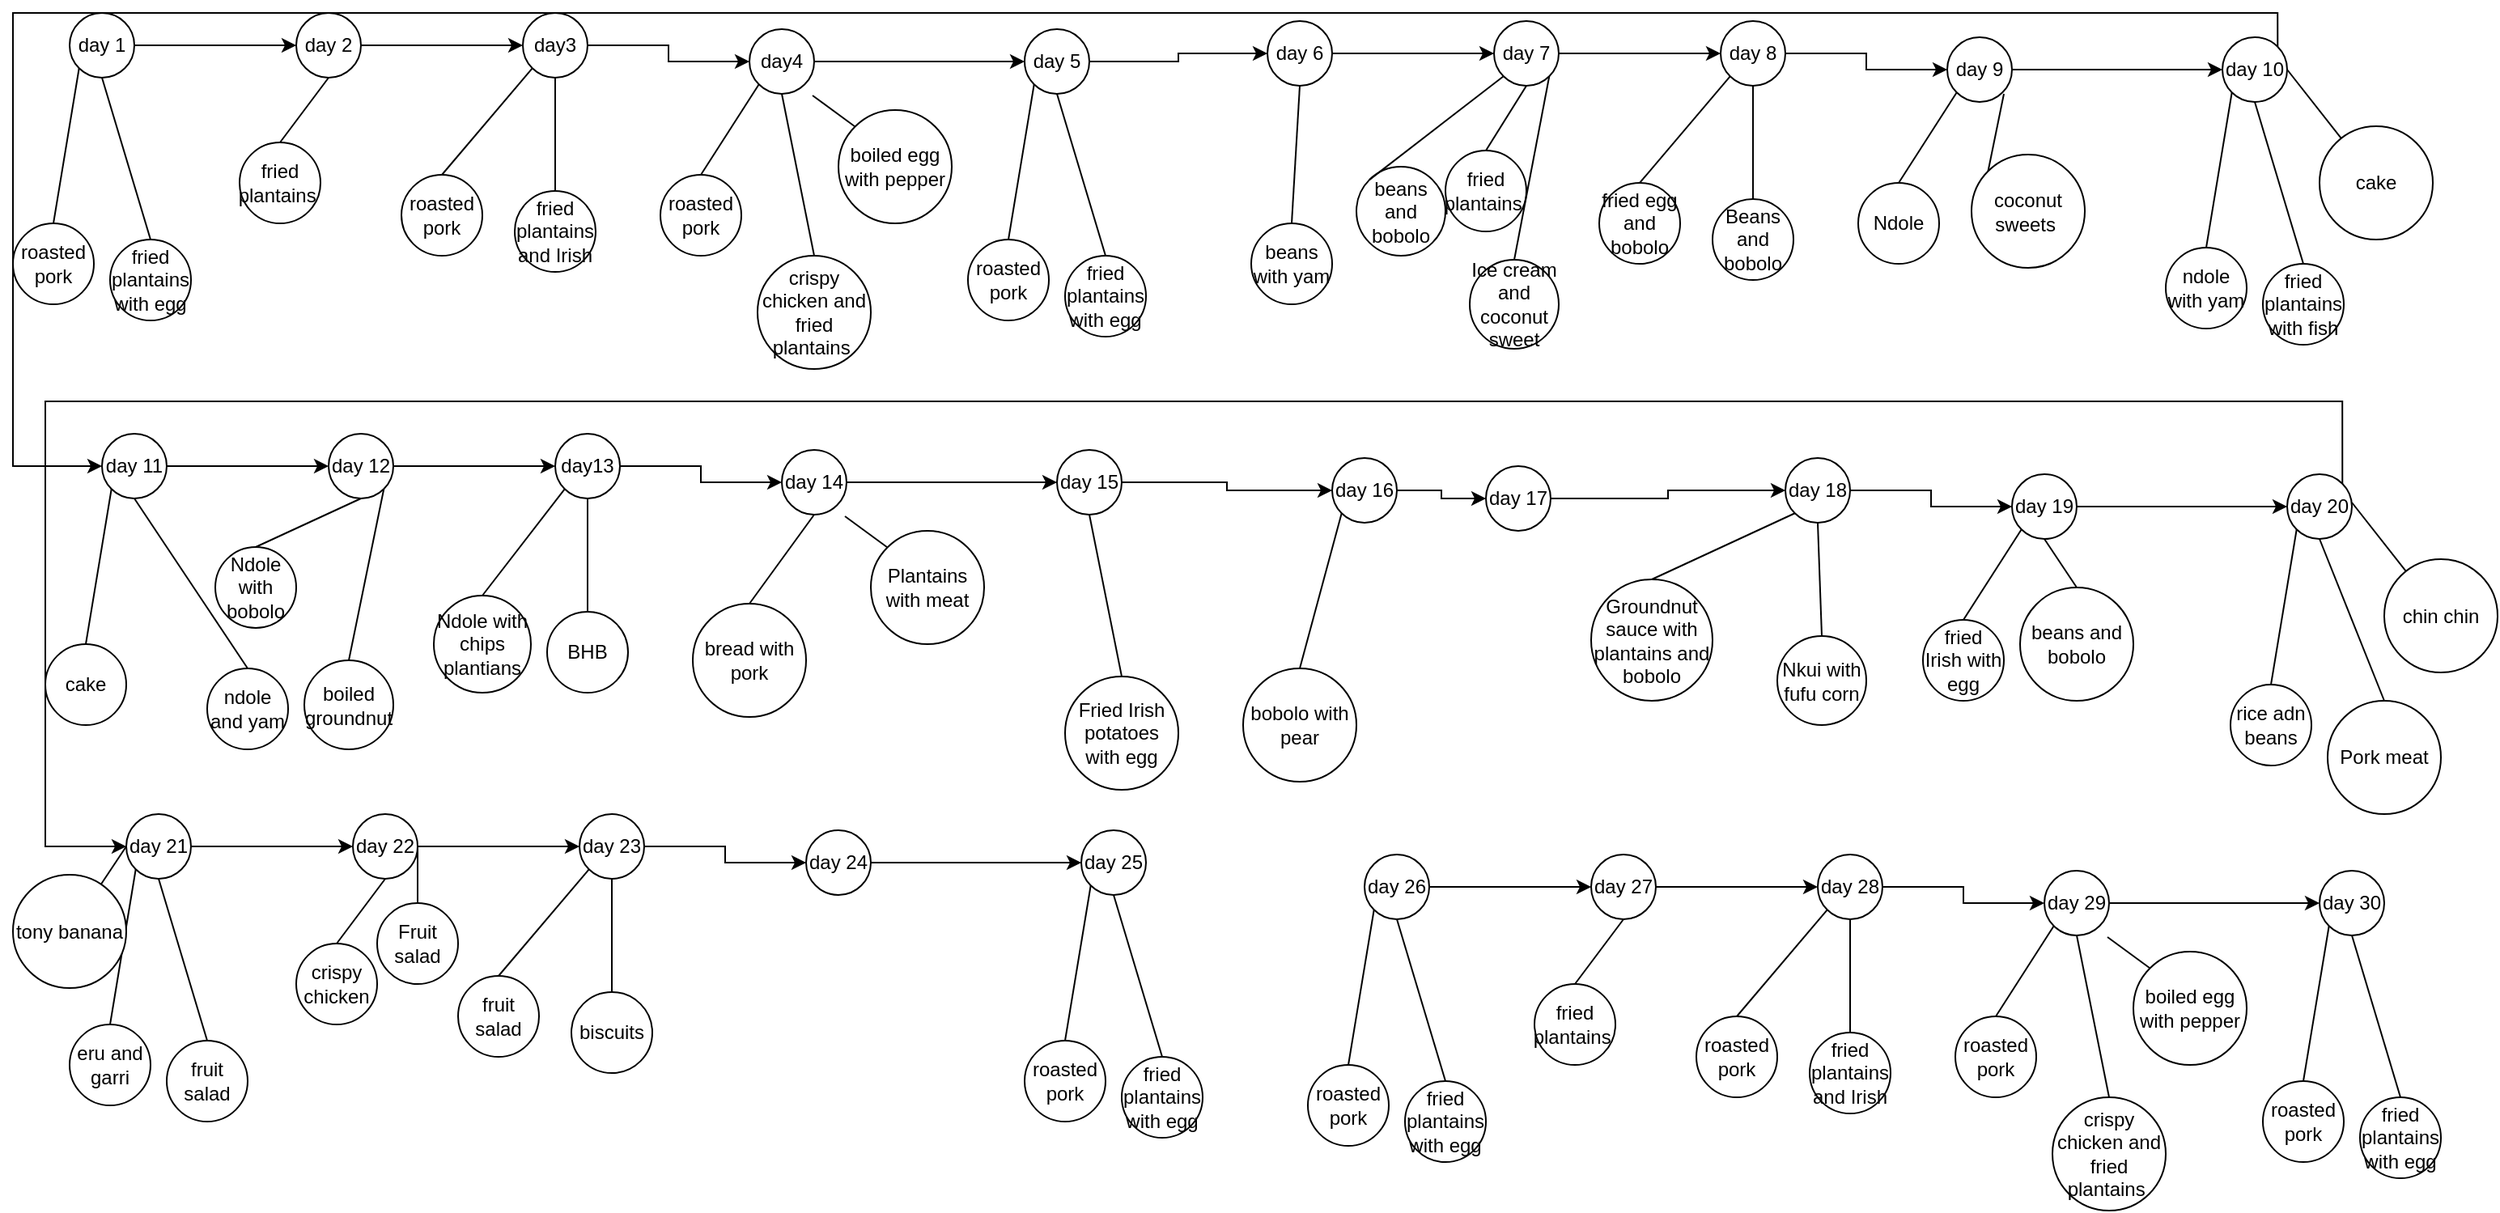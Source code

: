 <mxfile version="20.8.1" type="github">
  <diagram id="LaWbVJC7qkz8_IwK1w4z" name="Página-1">
    <mxGraphModel dx="1600" dy="718" grid="1" gridSize="10" guides="1" tooltips="1" connect="1" arrows="1" fold="1" page="1" pageScale="1" pageWidth="827" pageHeight="1169" math="0" shadow="0">
      <root>
        <mxCell id="0" />
        <mxCell id="1" parent="0" />
        <mxCell id="JZo5wt8hePPkI4YRJZzK-73" style="edgeStyle=orthogonalEdgeStyle;rounded=0;orthogonalLoop=1;jettySize=auto;html=1;exitX=1;exitY=0.5;exitDx=0;exitDy=0;entryX=0;entryY=0.5;entryDx=0;entryDy=0;" edge="1" parent="1" source="JZo5wt8hePPkI4YRJZzK-6" target="JZo5wt8hePPkI4YRJZzK-27">
          <mxGeometry relative="1" as="geometry" />
        </mxCell>
        <mxCell id="JZo5wt8hePPkI4YRJZzK-6" value="day 1" style="ellipse;whiteSpace=wrap;html=1;aspect=fixed;" vertex="1" parent="1">
          <mxGeometry x="45" y="360" width="40" height="40" as="geometry" />
        </mxCell>
        <mxCell id="JZo5wt8hePPkI4YRJZzK-11" value="roasted pork" style="ellipse;whiteSpace=wrap;html=1;aspect=fixed;" vertex="1" parent="1">
          <mxGeometry x="10" y="490" width="50" height="50" as="geometry" />
        </mxCell>
        <mxCell id="JZo5wt8hePPkI4YRJZzK-23" value="fried plantains with egg" style="ellipse;whiteSpace=wrap;html=1;aspect=fixed;" vertex="1" parent="1">
          <mxGeometry x="70" y="500" width="50" height="50" as="geometry" />
        </mxCell>
        <mxCell id="JZo5wt8hePPkI4YRJZzK-25" value="" style="endArrow=none;html=1;rounded=0;exitX=0.5;exitY=0;exitDx=0;exitDy=0;entryX=0;entryY=1;entryDx=0;entryDy=0;" edge="1" parent="1" source="JZo5wt8hePPkI4YRJZzK-11" target="JZo5wt8hePPkI4YRJZzK-6">
          <mxGeometry width="50" height="50" relative="1" as="geometry">
            <mxPoint x="15" y="490" as="sourcePoint" />
            <mxPoint x="50" y="400" as="targetPoint" />
          </mxGeometry>
        </mxCell>
        <mxCell id="JZo5wt8hePPkI4YRJZzK-26" value="" style="endArrow=none;html=1;rounded=0;exitX=0.5;exitY=0;exitDx=0;exitDy=0;entryX=0.5;entryY=1;entryDx=0;entryDy=0;" edge="1" parent="1" source="JZo5wt8hePPkI4YRJZzK-23" target="JZo5wt8hePPkI4YRJZzK-6">
          <mxGeometry width="50" height="50" relative="1" as="geometry">
            <mxPoint x="50" y="490" as="sourcePoint" />
            <mxPoint x="100" y="440" as="targetPoint" />
          </mxGeometry>
        </mxCell>
        <mxCell id="JZo5wt8hePPkI4YRJZzK-74" style="edgeStyle=orthogonalEdgeStyle;rounded=0;orthogonalLoop=1;jettySize=auto;html=1;exitX=1;exitY=0.5;exitDx=0;exitDy=0;entryX=0;entryY=0.5;entryDx=0;entryDy=0;" edge="1" parent="1" source="JZo5wt8hePPkI4YRJZzK-27" target="JZo5wt8hePPkI4YRJZzK-58">
          <mxGeometry relative="1" as="geometry" />
        </mxCell>
        <mxCell id="JZo5wt8hePPkI4YRJZzK-27" value="day 2" style="ellipse;whiteSpace=wrap;html=1;aspect=fixed;" vertex="1" parent="1">
          <mxGeometry x="185" y="360" width="40" height="40" as="geometry" />
        </mxCell>
        <mxCell id="JZo5wt8hePPkI4YRJZzK-29" value="fried plantains&amp;nbsp;" style="ellipse;whiteSpace=wrap;html=1;aspect=fixed;" vertex="1" parent="1">
          <mxGeometry x="150" y="440" width="50" height="50" as="geometry" />
        </mxCell>
        <mxCell id="JZo5wt8hePPkI4YRJZzK-31" value="" style="endArrow=none;html=1;rounded=0;exitX=0.5;exitY=0;exitDx=0;exitDy=0;entryX=0.5;entryY=1;entryDx=0;entryDy=0;" edge="1" source="JZo5wt8hePPkI4YRJZzK-29" target="JZo5wt8hePPkI4YRJZzK-27" parent="1">
          <mxGeometry width="50" height="50" relative="1" as="geometry">
            <mxPoint x="190" y="490" as="sourcePoint" />
            <mxPoint x="240" y="440" as="targetPoint" />
          </mxGeometry>
        </mxCell>
        <mxCell id="JZo5wt8hePPkI4YRJZzK-75" style="edgeStyle=orthogonalEdgeStyle;rounded=0;orthogonalLoop=1;jettySize=auto;html=1;exitX=1;exitY=0.5;exitDx=0;exitDy=0;entryX=0;entryY=0.5;entryDx=0;entryDy=0;" edge="1" parent="1" source="JZo5wt8hePPkI4YRJZzK-58" target="JZo5wt8hePPkI4YRJZzK-63">
          <mxGeometry relative="1" as="geometry" />
        </mxCell>
        <mxCell id="JZo5wt8hePPkI4YRJZzK-58" value="day3" style="ellipse;whiteSpace=wrap;html=1;aspect=fixed;" vertex="1" parent="1">
          <mxGeometry x="325" y="360" width="40" height="40" as="geometry" />
        </mxCell>
        <mxCell id="JZo5wt8hePPkI4YRJZzK-59" value="roasted pork" style="ellipse;whiteSpace=wrap;html=1;aspect=fixed;" vertex="1" parent="1">
          <mxGeometry x="250" y="460" width="50" height="50" as="geometry" />
        </mxCell>
        <mxCell id="JZo5wt8hePPkI4YRJZzK-60" value="fried plantains and Irish" style="ellipse;whiteSpace=wrap;html=1;aspect=fixed;" vertex="1" parent="1">
          <mxGeometry x="320" y="470" width="50" height="50" as="geometry" />
        </mxCell>
        <mxCell id="JZo5wt8hePPkI4YRJZzK-61" value="" style="endArrow=none;html=1;rounded=0;exitX=0.5;exitY=0;exitDx=0;exitDy=0;entryX=0;entryY=1;entryDx=0;entryDy=0;" edge="1" source="JZo5wt8hePPkI4YRJZzK-59" target="JZo5wt8hePPkI4YRJZzK-58" parent="1">
          <mxGeometry width="50" height="50" relative="1" as="geometry">
            <mxPoint x="295" y="490" as="sourcePoint" />
            <mxPoint x="330" y="400" as="targetPoint" />
          </mxGeometry>
        </mxCell>
        <mxCell id="JZo5wt8hePPkI4YRJZzK-62" value="" style="endArrow=none;html=1;rounded=0;exitX=0.5;exitY=0;exitDx=0;exitDy=0;entryX=0.5;entryY=1;entryDx=0;entryDy=0;" edge="1" source="JZo5wt8hePPkI4YRJZzK-60" target="JZo5wt8hePPkI4YRJZzK-58" parent="1">
          <mxGeometry width="50" height="50" relative="1" as="geometry">
            <mxPoint x="330" y="490" as="sourcePoint" />
            <mxPoint x="380" y="440" as="targetPoint" />
          </mxGeometry>
        </mxCell>
        <mxCell id="JZo5wt8hePPkI4YRJZzK-76" style="edgeStyle=orthogonalEdgeStyle;rounded=0;orthogonalLoop=1;jettySize=auto;html=1;exitX=1;exitY=0.5;exitDx=0;exitDy=0;" edge="1" parent="1" source="JZo5wt8hePPkI4YRJZzK-63" target="JZo5wt8hePPkI4YRJZzK-68">
          <mxGeometry relative="1" as="geometry" />
        </mxCell>
        <mxCell id="JZo5wt8hePPkI4YRJZzK-63" value="day4" style="ellipse;whiteSpace=wrap;html=1;aspect=fixed;" vertex="1" parent="1">
          <mxGeometry x="465" y="370" width="40" height="40" as="geometry" />
        </mxCell>
        <mxCell id="JZo5wt8hePPkI4YRJZzK-64" value="roasted pork" style="ellipse;whiteSpace=wrap;html=1;aspect=fixed;" vertex="1" parent="1">
          <mxGeometry x="410" y="460" width="50" height="50" as="geometry" />
        </mxCell>
        <mxCell id="JZo5wt8hePPkI4YRJZzK-65" value="crispy chicken and fried plantains&amp;nbsp;" style="ellipse;whiteSpace=wrap;html=1;aspect=fixed;" vertex="1" parent="1">
          <mxGeometry x="470" y="510" width="70" height="70" as="geometry" />
        </mxCell>
        <mxCell id="JZo5wt8hePPkI4YRJZzK-66" value="" style="endArrow=none;html=1;rounded=0;exitX=0.5;exitY=0;exitDx=0;exitDy=0;entryX=0;entryY=1;entryDx=0;entryDy=0;" edge="1" source="JZo5wt8hePPkI4YRJZzK-64" target="JZo5wt8hePPkI4YRJZzK-63" parent="1">
          <mxGeometry width="50" height="50" relative="1" as="geometry">
            <mxPoint x="435" y="500" as="sourcePoint" />
            <mxPoint x="470" y="410" as="targetPoint" />
          </mxGeometry>
        </mxCell>
        <mxCell id="JZo5wt8hePPkI4YRJZzK-67" value="" style="endArrow=none;html=1;rounded=0;exitX=0.5;exitY=0;exitDx=0;exitDy=0;entryX=0.5;entryY=1;entryDx=0;entryDy=0;" edge="1" source="JZo5wt8hePPkI4YRJZzK-65" target="JZo5wt8hePPkI4YRJZzK-63" parent="1">
          <mxGeometry width="50" height="50" relative="1" as="geometry">
            <mxPoint x="470" y="500" as="sourcePoint" />
            <mxPoint x="520" y="450" as="targetPoint" />
          </mxGeometry>
        </mxCell>
        <mxCell id="JZo5wt8hePPkI4YRJZzK-224" style="edgeStyle=orthogonalEdgeStyle;rounded=0;orthogonalLoop=1;jettySize=auto;html=1;exitX=1;exitY=0.5;exitDx=0;exitDy=0;entryX=0;entryY=0.5;entryDx=0;entryDy=0;" edge="1" parent="1" source="JZo5wt8hePPkI4YRJZzK-68" target="JZo5wt8hePPkI4YRJZzK-109">
          <mxGeometry relative="1" as="geometry" />
        </mxCell>
        <mxCell id="JZo5wt8hePPkI4YRJZzK-68" value="day 5" style="ellipse;whiteSpace=wrap;html=1;aspect=fixed;" vertex="1" parent="1">
          <mxGeometry x="635" y="370" width="40" height="40" as="geometry" />
        </mxCell>
        <mxCell id="JZo5wt8hePPkI4YRJZzK-69" value="roasted pork" style="ellipse;whiteSpace=wrap;html=1;aspect=fixed;" vertex="1" parent="1">
          <mxGeometry x="600" y="500" width="50" height="50" as="geometry" />
        </mxCell>
        <mxCell id="JZo5wt8hePPkI4YRJZzK-70" value="fried plantains with egg" style="ellipse;whiteSpace=wrap;html=1;aspect=fixed;" vertex="1" parent="1">
          <mxGeometry x="660" y="510" width="50" height="50" as="geometry" />
        </mxCell>
        <mxCell id="JZo5wt8hePPkI4YRJZzK-71" value="" style="endArrow=none;html=1;rounded=0;exitX=0.5;exitY=0;exitDx=0;exitDy=0;entryX=0;entryY=1;entryDx=0;entryDy=0;" edge="1" source="JZo5wt8hePPkI4YRJZzK-69" target="JZo5wt8hePPkI4YRJZzK-68" parent="1">
          <mxGeometry width="50" height="50" relative="1" as="geometry">
            <mxPoint x="605" y="500" as="sourcePoint" />
            <mxPoint x="640" y="410" as="targetPoint" />
          </mxGeometry>
        </mxCell>
        <mxCell id="JZo5wt8hePPkI4YRJZzK-72" value="" style="endArrow=none;html=1;rounded=0;exitX=0.5;exitY=0;exitDx=0;exitDy=0;entryX=0.5;entryY=1;entryDx=0;entryDy=0;" edge="1" source="JZo5wt8hePPkI4YRJZzK-70" target="JZo5wt8hePPkI4YRJZzK-68" parent="1">
          <mxGeometry width="50" height="50" relative="1" as="geometry">
            <mxPoint x="640" y="500" as="sourcePoint" />
            <mxPoint x="690" y="450" as="targetPoint" />
          </mxGeometry>
        </mxCell>
        <mxCell id="JZo5wt8hePPkI4YRJZzK-77" value="" style="endArrow=none;html=1;rounded=0;entryX=0.975;entryY=1.025;entryDx=0;entryDy=0;entryPerimeter=0;exitX=0;exitY=0;exitDx=0;exitDy=0;" edge="1" parent="1" source="JZo5wt8hePPkI4YRJZzK-78" target="JZo5wt8hePPkI4YRJZzK-63">
          <mxGeometry width="50" height="50" relative="1" as="geometry">
            <mxPoint x="540" y="445" as="sourcePoint" />
            <mxPoint x="590" y="395" as="targetPoint" />
          </mxGeometry>
        </mxCell>
        <mxCell id="JZo5wt8hePPkI4YRJZzK-78" value="boiled egg&lt;br&gt;with pepper" style="ellipse;whiteSpace=wrap;html=1;aspect=fixed;" vertex="1" parent="1">
          <mxGeometry x="520" y="420" width="70" height="70" as="geometry" />
        </mxCell>
        <mxCell id="JZo5wt8hePPkI4YRJZzK-79" style="edgeStyle=orthogonalEdgeStyle;rounded=0;orthogonalLoop=1;jettySize=auto;html=1;exitX=1;exitY=0.5;exitDx=0;exitDy=0;entryX=0;entryY=0.5;entryDx=0;entryDy=0;" edge="1" source="JZo5wt8hePPkI4YRJZzK-80" target="JZo5wt8hePPkI4YRJZzK-86" parent="1">
          <mxGeometry relative="1" as="geometry" />
        </mxCell>
        <mxCell id="JZo5wt8hePPkI4YRJZzK-80" value="day 11" style="ellipse;whiteSpace=wrap;html=1;aspect=fixed;" vertex="1" parent="1">
          <mxGeometry x="65" y="620" width="40" height="40" as="geometry" />
        </mxCell>
        <mxCell id="JZo5wt8hePPkI4YRJZzK-81" value="cake" style="ellipse;whiteSpace=wrap;html=1;aspect=fixed;" vertex="1" parent="1">
          <mxGeometry x="30" y="750" width="50" height="50" as="geometry" />
        </mxCell>
        <mxCell id="JZo5wt8hePPkI4YRJZzK-82" value="ndole and yam" style="ellipse;whiteSpace=wrap;html=1;aspect=fixed;" vertex="1" parent="1">
          <mxGeometry x="130" y="765" width="50" height="50" as="geometry" />
        </mxCell>
        <mxCell id="JZo5wt8hePPkI4YRJZzK-83" value="" style="endArrow=none;html=1;rounded=0;exitX=0.5;exitY=0;exitDx=0;exitDy=0;entryX=0;entryY=1;entryDx=0;entryDy=0;" edge="1" source="JZo5wt8hePPkI4YRJZzK-81" target="JZo5wt8hePPkI4YRJZzK-80" parent="1">
          <mxGeometry width="50" height="50" relative="1" as="geometry">
            <mxPoint x="35" y="750" as="sourcePoint" />
            <mxPoint x="70" y="660" as="targetPoint" />
          </mxGeometry>
        </mxCell>
        <mxCell id="JZo5wt8hePPkI4YRJZzK-84" value="" style="endArrow=none;html=1;rounded=0;exitX=0.5;exitY=0;exitDx=0;exitDy=0;entryX=0.5;entryY=1;entryDx=0;entryDy=0;" edge="1" source="JZo5wt8hePPkI4YRJZzK-82" target="JZo5wt8hePPkI4YRJZzK-80" parent="1">
          <mxGeometry width="50" height="50" relative="1" as="geometry">
            <mxPoint x="70" y="750" as="sourcePoint" />
            <mxPoint x="120" y="700" as="targetPoint" />
          </mxGeometry>
        </mxCell>
        <mxCell id="JZo5wt8hePPkI4YRJZzK-85" style="edgeStyle=orthogonalEdgeStyle;rounded=0;orthogonalLoop=1;jettySize=auto;html=1;exitX=1;exitY=0.5;exitDx=0;exitDy=0;entryX=0;entryY=0.5;entryDx=0;entryDy=0;" edge="1" source="JZo5wt8hePPkI4YRJZzK-86" target="JZo5wt8hePPkI4YRJZzK-90" parent="1">
          <mxGeometry relative="1" as="geometry" />
        </mxCell>
        <mxCell id="JZo5wt8hePPkI4YRJZzK-86" value="day 12" style="ellipse;whiteSpace=wrap;html=1;aspect=fixed;" vertex="1" parent="1">
          <mxGeometry x="205" y="620" width="40" height="40" as="geometry" />
        </mxCell>
        <mxCell id="JZo5wt8hePPkI4YRJZzK-87" value="Ndole with bobolo" style="ellipse;whiteSpace=wrap;html=1;aspect=fixed;" vertex="1" parent="1">
          <mxGeometry x="135" y="690" width="50" height="50" as="geometry" />
        </mxCell>
        <mxCell id="JZo5wt8hePPkI4YRJZzK-88" value="" style="endArrow=none;html=1;rounded=0;exitX=0.5;exitY=0;exitDx=0;exitDy=0;entryX=0.5;entryY=1;entryDx=0;entryDy=0;" edge="1" source="JZo5wt8hePPkI4YRJZzK-87" target="JZo5wt8hePPkI4YRJZzK-86" parent="1">
          <mxGeometry width="50" height="50" relative="1" as="geometry">
            <mxPoint x="210" y="750" as="sourcePoint" />
            <mxPoint x="260" y="700" as="targetPoint" />
          </mxGeometry>
        </mxCell>
        <mxCell id="JZo5wt8hePPkI4YRJZzK-89" style="edgeStyle=orthogonalEdgeStyle;rounded=0;orthogonalLoop=1;jettySize=auto;html=1;exitX=1;exitY=0.5;exitDx=0;exitDy=0;entryX=0;entryY=0.5;entryDx=0;entryDy=0;" edge="1" source="JZo5wt8hePPkI4YRJZzK-90" target="JZo5wt8hePPkI4YRJZzK-96" parent="1">
          <mxGeometry relative="1" as="geometry" />
        </mxCell>
        <mxCell id="JZo5wt8hePPkI4YRJZzK-90" value="day13" style="ellipse;whiteSpace=wrap;html=1;aspect=fixed;" vertex="1" parent="1">
          <mxGeometry x="345" y="620" width="40" height="40" as="geometry" />
        </mxCell>
        <mxCell id="JZo5wt8hePPkI4YRJZzK-91" value="Ndole with chips plantians" style="ellipse;whiteSpace=wrap;html=1;aspect=fixed;" vertex="1" parent="1">
          <mxGeometry x="270" y="720" width="60" height="60" as="geometry" />
        </mxCell>
        <mxCell id="JZo5wt8hePPkI4YRJZzK-92" value="BHB" style="ellipse;whiteSpace=wrap;html=1;aspect=fixed;" vertex="1" parent="1">
          <mxGeometry x="340" y="730" width="50" height="50" as="geometry" />
        </mxCell>
        <mxCell id="JZo5wt8hePPkI4YRJZzK-93" value="" style="endArrow=none;html=1;rounded=0;exitX=0.5;exitY=0;exitDx=0;exitDy=0;entryX=0;entryY=1;entryDx=0;entryDy=0;" edge="1" source="JZo5wt8hePPkI4YRJZzK-91" target="JZo5wt8hePPkI4YRJZzK-90" parent="1">
          <mxGeometry width="50" height="50" relative="1" as="geometry">
            <mxPoint x="315" y="750" as="sourcePoint" />
            <mxPoint x="350" y="660" as="targetPoint" />
          </mxGeometry>
        </mxCell>
        <mxCell id="JZo5wt8hePPkI4YRJZzK-94" value="" style="endArrow=none;html=1;rounded=0;exitX=0.5;exitY=0;exitDx=0;exitDy=0;entryX=0.5;entryY=1;entryDx=0;entryDy=0;" edge="1" source="JZo5wt8hePPkI4YRJZzK-92" target="JZo5wt8hePPkI4YRJZzK-90" parent="1">
          <mxGeometry width="50" height="50" relative="1" as="geometry">
            <mxPoint x="350" y="750" as="sourcePoint" />
            <mxPoint x="400" y="700" as="targetPoint" />
          </mxGeometry>
        </mxCell>
        <mxCell id="JZo5wt8hePPkI4YRJZzK-95" style="edgeStyle=orthogonalEdgeStyle;rounded=0;orthogonalLoop=1;jettySize=auto;html=1;exitX=1;exitY=0.5;exitDx=0;exitDy=0;" edge="1" source="JZo5wt8hePPkI4YRJZzK-96" target="JZo5wt8hePPkI4YRJZzK-101" parent="1">
          <mxGeometry relative="1" as="geometry" />
        </mxCell>
        <mxCell id="JZo5wt8hePPkI4YRJZzK-96" value="day 14" style="ellipse;whiteSpace=wrap;html=1;aspect=fixed;" vertex="1" parent="1">
          <mxGeometry x="485" y="630" width="40" height="40" as="geometry" />
        </mxCell>
        <mxCell id="JZo5wt8hePPkI4YRJZzK-98" value="bread with pork" style="ellipse;whiteSpace=wrap;html=1;aspect=fixed;" vertex="1" parent="1">
          <mxGeometry x="430" y="725" width="70" height="70" as="geometry" />
        </mxCell>
        <mxCell id="JZo5wt8hePPkI4YRJZzK-100" value="" style="endArrow=none;html=1;rounded=0;exitX=0.5;exitY=0;exitDx=0;exitDy=0;entryX=0.5;entryY=1;entryDx=0;entryDy=0;" edge="1" source="JZo5wt8hePPkI4YRJZzK-98" target="JZo5wt8hePPkI4YRJZzK-96" parent="1">
          <mxGeometry width="50" height="50" relative="1" as="geometry">
            <mxPoint x="490" y="760" as="sourcePoint" />
            <mxPoint x="540" y="710" as="targetPoint" />
          </mxGeometry>
        </mxCell>
        <mxCell id="JZo5wt8hePPkI4YRJZzK-238" style="edgeStyle=orthogonalEdgeStyle;rounded=0;orthogonalLoop=1;jettySize=auto;html=1;exitX=1;exitY=0.5;exitDx=0;exitDy=0;entryX=0;entryY=0.5;entryDx=0;entryDy=0;" edge="1" parent="1" source="JZo5wt8hePPkI4YRJZzK-101" target="JZo5wt8hePPkI4YRJZzK-138">
          <mxGeometry relative="1" as="geometry" />
        </mxCell>
        <mxCell id="JZo5wt8hePPkI4YRJZzK-101" value="day 15" style="ellipse;whiteSpace=wrap;html=1;aspect=fixed;" vertex="1" parent="1">
          <mxGeometry x="655" y="630" width="40" height="40" as="geometry" />
        </mxCell>
        <mxCell id="JZo5wt8hePPkI4YRJZzK-103" value="Fried Irish potatoes with egg" style="ellipse;whiteSpace=wrap;html=1;aspect=fixed;" vertex="1" parent="1">
          <mxGeometry x="660" y="770" width="70" height="70" as="geometry" />
        </mxCell>
        <mxCell id="JZo5wt8hePPkI4YRJZzK-105" value="" style="endArrow=none;html=1;rounded=0;exitX=0.5;exitY=0;exitDx=0;exitDy=0;entryX=0.5;entryY=1;entryDx=0;entryDy=0;" edge="1" source="JZo5wt8hePPkI4YRJZzK-103" target="JZo5wt8hePPkI4YRJZzK-101" parent="1">
          <mxGeometry width="50" height="50" relative="1" as="geometry">
            <mxPoint x="660" y="760" as="sourcePoint" />
            <mxPoint x="710" y="710" as="targetPoint" />
          </mxGeometry>
        </mxCell>
        <mxCell id="JZo5wt8hePPkI4YRJZzK-106" value="" style="endArrow=none;html=1;rounded=0;entryX=0.975;entryY=1.025;entryDx=0;entryDy=0;entryPerimeter=0;exitX=0;exitY=0;exitDx=0;exitDy=0;" edge="1" source="JZo5wt8hePPkI4YRJZzK-107" target="JZo5wt8hePPkI4YRJZzK-96" parent="1">
          <mxGeometry width="50" height="50" relative="1" as="geometry">
            <mxPoint x="560" y="705" as="sourcePoint" />
            <mxPoint x="610" y="655" as="targetPoint" />
          </mxGeometry>
        </mxCell>
        <mxCell id="JZo5wt8hePPkI4YRJZzK-107" value="Plantains with meat" style="ellipse;whiteSpace=wrap;html=1;aspect=fixed;" vertex="1" parent="1">
          <mxGeometry x="540" y="680" width="70" height="70" as="geometry" />
        </mxCell>
        <mxCell id="JZo5wt8hePPkI4YRJZzK-108" style="edgeStyle=orthogonalEdgeStyle;rounded=0;orthogonalLoop=1;jettySize=auto;html=1;exitX=1;exitY=0.5;exitDx=0;exitDy=0;entryX=0;entryY=0.5;entryDx=0;entryDy=0;" edge="1" source="JZo5wt8hePPkI4YRJZzK-109" target="JZo5wt8hePPkI4YRJZzK-115" parent="1">
          <mxGeometry relative="1" as="geometry" />
        </mxCell>
        <mxCell id="JZo5wt8hePPkI4YRJZzK-109" value="day 6" style="ellipse;whiteSpace=wrap;html=1;aspect=fixed;" vertex="1" parent="1">
          <mxGeometry x="785" y="365" width="40" height="40" as="geometry" />
        </mxCell>
        <mxCell id="JZo5wt8hePPkI4YRJZzK-111" value="beans with yam" style="ellipse;whiteSpace=wrap;html=1;aspect=fixed;" vertex="1" parent="1">
          <mxGeometry x="775" y="490" width="50" height="50" as="geometry" />
        </mxCell>
        <mxCell id="JZo5wt8hePPkI4YRJZzK-113" value="" style="endArrow=none;html=1;rounded=0;exitX=0.5;exitY=0;exitDx=0;exitDy=0;entryX=0.5;entryY=1;entryDx=0;entryDy=0;" edge="1" source="JZo5wt8hePPkI4YRJZzK-111" target="JZo5wt8hePPkI4YRJZzK-109" parent="1">
          <mxGeometry width="50" height="50" relative="1" as="geometry">
            <mxPoint x="790" y="495" as="sourcePoint" />
            <mxPoint x="840" y="445" as="targetPoint" />
          </mxGeometry>
        </mxCell>
        <mxCell id="JZo5wt8hePPkI4YRJZzK-114" style="edgeStyle=orthogonalEdgeStyle;rounded=0;orthogonalLoop=1;jettySize=auto;html=1;exitX=1;exitY=0.5;exitDx=0;exitDy=0;entryX=0;entryY=0.5;entryDx=0;entryDy=0;" edge="1" source="JZo5wt8hePPkI4YRJZzK-115" target="JZo5wt8hePPkI4YRJZzK-119" parent="1">
          <mxGeometry relative="1" as="geometry" />
        </mxCell>
        <mxCell id="JZo5wt8hePPkI4YRJZzK-115" value="day 7" style="ellipse;whiteSpace=wrap;html=1;aspect=fixed;" vertex="1" parent="1">
          <mxGeometry x="925" y="365" width="40" height="40" as="geometry" />
        </mxCell>
        <mxCell id="JZo5wt8hePPkI4YRJZzK-116" value="fried plantains&amp;nbsp;" style="ellipse;whiteSpace=wrap;html=1;aspect=fixed;" vertex="1" parent="1">
          <mxGeometry x="895" y="445" width="50" height="50" as="geometry" />
        </mxCell>
        <mxCell id="JZo5wt8hePPkI4YRJZzK-117" value="" style="endArrow=none;html=1;rounded=0;exitX=0.5;exitY=0;exitDx=0;exitDy=0;entryX=0.5;entryY=1;entryDx=0;entryDy=0;" edge="1" source="JZo5wt8hePPkI4YRJZzK-116" target="JZo5wt8hePPkI4YRJZzK-115" parent="1">
          <mxGeometry width="50" height="50" relative="1" as="geometry">
            <mxPoint x="930" y="495" as="sourcePoint" />
            <mxPoint x="980" y="445" as="targetPoint" />
          </mxGeometry>
        </mxCell>
        <mxCell id="JZo5wt8hePPkI4YRJZzK-118" style="edgeStyle=orthogonalEdgeStyle;rounded=0;orthogonalLoop=1;jettySize=auto;html=1;exitX=1;exitY=0.5;exitDx=0;exitDy=0;entryX=0;entryY=0.5;entryDx=0;entryDy=0;" edge="1" source="JZo5wt8hePPkI4YRJZzK-119" target="JZo5wt8hePPkI4YRJZzK-125" parent="1">
          <mxGeometry relative="1" as="geometry" />
        </mxCell>
        <mxCell id="JZo5wt8hePPkI4YRJZzK-119" value="day 8" style="ellipse;whiteSpace=wrap;html=1;aspect=fixed;" vertex="1" parent="1">
          <mxGeometry x="1065" y="365" width="40" height="40" as="geometry" />
        </mxCell>
        <mxCell id="JZo5wt8hePPkI4YRJZzK-120" value="fried egg and bobolo" style="ellipse;whiteSpace=wrap;html=1;aspect=fixed;" vertex="1" parent="1">
          <mxGeometry x="990" y="465" width="50" height="50" as="geometry" />
        </mxCell>
        <mxCell id="JZo5wt8hePPkI4YRJZzK-121" value="Beans and bobolo" style="ellipse;whiteSpace=wrap;html=1;aspect=fixed;" vertex="1" parent="1">
          <mxGeometry x="1060" y="475" width="50" height="50" as="geometry" />
        </mxCell>
        <mxCell id="JZo5wt8hePPkI4YRJZzK-122" value="" style="endArrow=none;html=1;rounded=0;exitX=0.5;exitY=0;exitDx=0;exitDy=0;entryX=0;entryY=1;entryDx=0;entryDy=0;" edge="1" source="JZo5wt8hePPkI4YRJZzK-120" target="JZo5wt8hePPkI4YRJZzK-119" parent="1">
          <mxGeometry width="50" height="50" relative="1" as="geometry">
            <mxPoint x="1035" y="495" as="sourcePoint" />
            <mxPoint x="1070" y="405" as="targetPoint" />
          </mxGeometry>
        </mxCell>
        <mxCell id="JZo5wt8hePPkI4YRJZzK-123" value="" style="endArrow=none;html=1;rounded=0;exitX=0.5;exitY=0;exitDx=0;exitDy=0;entryX=0.5;entryY=1;entryDx=0;entryDy=0;" edge="1" source="JZo5wt8hePPkI4YRJZzK-121" target="JZo5wt8hePPkI4YRJZzK-119" parent="1">
          <mxGeometry width="50" height="50" relative="1" as="geometry">
            <mxPoint x="1070" y="495" as="sourcePoint" />
            <mxPoint x="1120" y="445" as="targetPoint" />
          </mxGeometry>
        </mxCell>
        <mxCell id="JZo5wt8hePPkI4YRJZzK-124" style="edgeStyle=orthogonalEdgeStyle;rounded=0;orthogonalLoop=1;jettySize=auto;html=1;exitX=1;exitY=0.5;exitDx=0;exitDy=0;" edge="1" source="JZo5wt8hePPkI4YRJZzK-125" target="JZo5wt8hePPkI4YRJZzK-130" parent="1">
          <mxGeometry relative="1" as="geometry" />
        </mxCell>
        <mxCell id="JZo5wt8hePPkI4YRJZzK-125" value="day 9" style="ellipse;whiteSpace=wrap;html=1;aspect=fixed;" vertex="1" parent="1">
          <mxGeometry x="1205" y="375" width="40" height="40" as="geometry" />
        </mxCell>
        <mxCell id="JZo5wt8hePPkI4YRJZzK-126" value="Ndole" style="ellipse;whiteSpace=wrap;html=1;aspect=fixed;" vertex="1" parent="1">
          <mxGeometry x="1150" y="465" width="50" height="50" as="geometry" />
        </mxCell>
        <mxCell id="JZo5wt8hePPkI4YRJZzK-128" value="" style="endArrow=none;html=1;rounded=0;exitX=0.5;exitY=0;exitDx=0;exitDy=0;entryX=0;entryY=1;entryDx=0;entryDy=0;" edge="1" source="JZo5wt8hePPkI4YRJZzK-126" target="JZo5wt8hePPkI4YRJZzK-125" parent="1">
          <mxGeometry width="50" height="50" relative="1" as="geometry">
            <mxPoint x="1175" y="505" as="sourcePoint" />
            <mxPoint x="1210" y="415" as="targetPoint" />
          </mxGeometry>
        </mxCell>
        <mxCell id="JZo5wt8hePPkI4YRJZzK-233" style="edgeStyle=orthogonalEdgeStyle;rounded=0;orthogonalLoop=1;jettySize=auto;html=1;exitX=1;exitY=0;exitDx=0;exitDy=0;entryX=0;entryY=0.5;entryDx=0;entryDy=0;" edge="1" parent="1" source="JZo5wt8hePPkI4YRJZzK-130" target="JZo5wt8hePPkI4YRJZzK-80">
          <mxGeometry relative="1" as="geometry">
            <Array as="points">
              <mxPoint x="1409" y="360" />
              <mxPoint x="10" y="360" />
              <mxPoint x="10" y="640" />
            </Array>
          </mxGeometry>
        </mxCell>
        <mxCell id="JZo5wt8hePPkI4YRJZzK-130" value="day 10" style="ellipse;whiteSpace=wrap;html=1;aspect=fixed;" vertex="1" parent="1">
          <mxGeometry x="1375" y="375" width="40" height="40" as="geometry" />
        </mxCell>
        <mxCell id="JZo5wt8hePPkI4YRJZzK-131" value="ndole with yam" style="ellipse;whiteSpace=wrap;html=1;aspect=fixed;" vertex="1" parent="1">
          <mxGeometry x="1340" y="505" width="50" height="50" as="geometry" />
        </mxCell>
        <mxCell id="JZo5wt8hePPkI4YRJZzK-132" value="fried plantains with fish" style="ellipse;whiteSpace=wrap;html=1;aspect=fixed;" vertex="1" parent="1">
          <mxGeometry x="1400" y="515" width="50" height="50" as="geometry" />
        </mxCell>
        <mxCell id="JZo5wt8hePPkI4YRJZzK-133" value="" style="endArrow=none;html=1;rounded=0;exitX=0.5;exitY=0;exitDx=0;exitDy=0;entryX=0;entryY=1;entryDx=0;entryDy=0;" edge="1" source="JZo5wt8hePPkI4YRJZzK-131" target="JZo5wt8hePPkI4YRJZzK-130" parent="1">
          <mxGeometry width="50" height="50" relative="1" as="geometry">
            <mxPoint x="1345" y="505" as="sourcePoint" />
            <mxPoint x="1380" y="415" as="targetPoint" />
          </mxGeometry>
        </mxCell>
        <mxCell id="JZo5wt8hePPkI4YRJZzK-134" value="" style="endArrow=none;html=1;rounded=0;exitX=0.5;exitY=0;exitDx=0;exitDy=0;entryX=0.5;entryY=1;entryDx=0;entryDy=0;" edge="1" source="JZo5wt8hePPkI4YRJZzK-132" target="JZo5wt8hePPkI4YRJZzK-130" parent="1">
          <mxGeometry width="50" height="50" relative="1" as="geometry">
            <mxPoint x="1380" y="505" as="sourcePoint" />
            <mxPoint x="1430" y="455" as="targetPoint" />
          </mxGeometry>
        </mxCell>
        <mxCell id="JZo5wt8hePPkI4YRJZzK-135" value="" style="endArrow=none;html=1;rounded=0;exitX=0;exitY=0;exitDx=0;exitDy=0;" edge="1" source="JZo5wt8hePPkI4YRJZzK-136" parent="1">
          <mxGeometry width="50" height="50" relative="1" as="geometry">
            <mxPoint x="1280" y="450" as="sourcePoint" />
            <mxPoint x="1240" y="410" as="targetPoint" />
          </mxGeometry>
        </mxCell>
        <mxCell id="JZo5wt8hePPkI4YRJZzK-136" value="coconut sweets&amp;nbsp;" style="ellipse;whiteSpace=wrap;html=1;aspect=fixed;" vertex="1" parent="1">
          <mxGeometry x="1220" y="447.5" width="70" height="70" as="geometry" />
        </mxCell>
        <mxCell id="JZo5wt8hePPkI4YRJZzK-137" style="edgeStyle=orthogonalEdgeStyle;rounded=0;orthogonalLoop=1;jettySize=auto;html=1;exitX=1;exitY=0.5;exitDx=0;exitDy=0;entryX=0;entryY=0.5;entryDx=0;entryDy=0;" edge="1" source="JZo5wt8hePPkI4YRJZzK-138" target="JZo5wt8hePPkI4YRJZzK-144" parent="1">
          <mxGeometry relative="1" as="geometry" />
        </mxCell>
        <mxCell id="JZo5wt8hePPkI4YRJZzK-138" value="day 16" style="ellipse;whiteSpace=wrap;html=1;aspect=fixed;" vertex="1" parent="1">
          <mxGeometry x="825" y="635" width="40" height="40" as="geometry" />
        </mxCell>
        <mxCell id="JZo5wt8hePPkI4YRJZzK-139" value="bobolo with pear" style="ellipse;whiteSpace=wrap;html=1;aspect=fixed;" vertex="1" parent="1">
          <mxGeometry x="770" y="765" width="70" height="70" as="geometry" />
        </mxCell>
        <mxCell id="JZo5wt8hePPkI4YRJZzK-141" value="" style="endArrow=none;html=1;rounded=0;exitX=0.5;exitY=0;exitDx=0;exitDy=0;entryX=0;entryY=1;entryDx=0;entryDy=0;" edge="1" source="JZo5wt8hePPkI4YRJZzK-139" target="JZo5wt8hePPkI4YRJZzK-138" parent="1">
          <mxGeometry width="50" height="50" relative="1" as="geometry">
            <mxPoint x="795" y="765" as="sourcePoint" />
            <mxPoint x="830" y="675" as="targetPoint" />
          </mxGeometry>
        </mxCell>
        <mxCell id="JZo5wt8hePPkI4YRJZzK-143" style="edgeStyle=orthogonalEdgeStyle;rounded=0;orthogonalLoop=1;jettySize=auto;html=1;exitX=1;exitY=0.5;exitDx=0;exitDy=0;entryX=0;entryY=0.5;entryDx=0;entryDy=0;" edge="1" source="JZo5wt8hePPkI4YRJZzK-144" target="JZo5wt8hePPkI4YRJZzK-148" parent="1">
          <mxGeometry relative="1" as="geometry" />
        </mxCell>
        <mxCell id="JZo5wt8hePPkI4YRJZzK-144" value="day 17" style="ellipse;whiteSpace=wrap;html=1;aspect=fixed;" vertex="1" parent="1">
          <mxGeometry x="920" y="640" width="40" height="40" as="geometry" />
        </mxCell>
        <mxCell id="JZo5wt8hePPkI4YRJZzK-147" style="edgeStyle=orthogonalEdgeStyle;rounded=0;orthogonalLoop=1;jettySize=auto;html=1;exitX=1;exitY=0.5;exitDx=0;exitDy=0;entryX=0;entryY=0.5;entryDx=0;entryDy=0;" edge="1" source="JZo5wt8hePPkI4YRJZzK-148" target="JZo5wt8hePPkI4YRJZzK-154" parent="1">
          <mxGeometry relative="1" as="geometry" />
        </mxCell>
        <mxCell id="JZo5wt8hePPkI4YRJZzK-148" value="day 18" style="ellipse;whiteSpace=wrap;html=1;aspect=fixed;" vertex="1" parent="1">
          <mxGeometry x="1105" y="635" width="40" height="40" as="geometry" />
        </mxCell>
        <mxCell id="JZo5wt8hePPkI4YRJZzK-149" value="Groundnut sauce with plantains and bobolo" style="ellipse;whiteSpace=wrap;html=1;aspect=fixed;" vertex="1" parent="1">
          <mxGeometry x="985" y="710" width="75" height="75" as="geometry" />
        </mxCell>
        <mxCell id="JZo5wt8hePPkI4YRJZzK-150" value="Nkui with fufu corn" style="ellipse;whiteSpace=wrap;html=1;aspect=fixed;" vertex="1" parent="1">
          <mxGeometry x="1100" y="745" width="55" height="55" as="geometry" />
        </mxCell>
        <mxCell id="JZo5wt8hePPkI4YRJZzK-151" value="" style="endArrow=none;html=1;rounded=0;exitX=0.5;exitY=0;exitDx=0;exitDy=0;entryX=0;entryY=1;entryDx=0;entryDy=0;" edge="1" source="JZo5wt8hePPkI4YRJZzK-149" target="JZo5wt8hePPkI4YRJZzK-148" parent="1">
          <mxGeometry width="50" height="50" relative="1" as="geometry">
            <mxPoint x="1075" y="765" as="sourcePoint" />
            <mxPoint x="1110" y="675" as="targetPoint" />
          </mxGeometry>
        </mxCell>
        <mxCell id="JZo5wt8hePPkI4YRJZzK-152" value="" style="endArrow=none;html=1;rounded=0;exitX=0.5;exitY=0;exitDx=0;exitDy=0;entryX=0.5;entryY=1;entryDx=0;entryDy=0;" edge="1" source="JZo5wt8hePPkI4YRJZzK-150" target="JZo5wt8hePPkI4YRJZzK-148" parent="1">
          <mxGeometry width="50" height="50" relative="1" as="geometry">
            <mxPoint x="1110" y="765" as="sourcePoint" />
            <mxPoint x="1160" y="715" as="targetPoint" />
          </mxGeometry>
        </mxCell>
        <mxCell id="JZo5wt8hePPkI4YRJZzK-153" style="edgeStyle=orthogonalEdgeStyle;rounded=0;orthogonalLoop=1;jettySize=auto;html=1;exitX=1;exitY=0.5;exitDx=0;exitDy=0;" edge="1" source="JZo5wt8hePPkI4YRJZzK-154" target="JZo5wt8hePPkI4YRJZzK-159" parent="1">
          <mxGeometry relative="1" as="geometry" />
        </mxCell>
        <mxCell id="JZo5wt8hePPkI4YRJZzK-154" value="day 19" style="ellipse;whiteSpace=wrap;html=1;aspect=fixed;" vertex="1" parent="1">
          <mxGeometry x="1245" y="645" width="40" height="40" as="geometry" />
        </mxCell>
        <mxCell id="JZo5wt8hePPkI4YRJZzK-155" value="fried Irish with egg" style="ellipse;whiteSpace=wrap;html=1;aspect=fixed;" vertex="1" parent="1">
          <mxGeometry x="1190" y="735" width="50" height="50" as="geometry" />
        </mxCell>
        <mxCell id="JZo5wt8hePPkI4YRJZzK-156" value="beans and bobolo" style="ellipse;whiteSpace=wrap;html=1;aspect=fixed;" vertex="1" parent="1">
          <mxGeometry x="1250" y="715" width="70" height="70" as="geometry" />
        </mxCell>
        <mxCell id="JZo5wt8hePPkI4YRJZzK-157" value="" style="endArrow=none;html=1;rounded=0;exitX=0.5;exitY=0;exitDx=0;exitDy=0;entryX=0;entryY=1;entryDx=0;entryDy=0;" edge="1" source="JZo5wt8hePPkI4YRJZzK-155" target="JZo5wt8hePPkI4YRJZzK-154" parent="1">
          <mxGeometry width="50" height="50" relative="1" as="geometry">
            <mxPoint x="1215" y="775" as="sourcePoint" />
            <mxPoint x="1250" y="685" as="targetPoint" />
          </mxGeometry>
        </mxCell>
        <mxCell id="JZo5wt8hePPkI4YRJZzK-158" value="" style="endArrow=none;html=1;rounded=0;exitX=0.5;exitY=0;exitDx=0;exitDy=0;entryX=0.5;entryY=1;entryDx=0;entryDy=0;" edge="1" source="JZo5wt8hePPkI4YRJZzK-156" target="JZo5wt8hePPkI4YRJZzK-154" parent="1">
          <mxGeometry width="50" height="50" relative="1" as="geometry">
            <mxPoint x="1250" y="775" as="sourcePoint" />
            <mxPoint x="1300" y="725" as="targetPoint" />
          </mxGeometry>
        </mxCell>
        <mxCell id="JZo5wt8hePPkI4YRJZzK-234" style="edgeStyle=orthogonalEdgeStyle;rounded=0;orthogonalLoop=1;jettySize=auto;html=1;exitX=1;exitY=0;exitDx=0;exitDy=0;entryX=0;entryY=0.5;entryDx=0;entryDy=0;" edge="1" parent="1" source="JZo5wt8hePPkI4YRJZzK-159" target="JZo5wt8hePPkI4YRJZzK-167">
          <mxGeometry relative="1" as="geometry">
            <Array as="points">
              <mxPoint x="1449" y="600" />
              <mxPoint x="30" y="600" />
              <mxPoint x="30" y="875" />
            </Array>
          </mxGeometry>
        </mxCell>
        <mxCell id="JZo5wt8hePPkI4YRJZzK-159" value="day 20" style="ellipse;whiteSpace=wrap;html=1;aspect=fixed;" vertex="1" parent="1">
          <mxGeometry x="1415" y="645" width="40" height="40" as="geometry" />
        </mxCell>
        <mxCell id="JZo5wt8hePPkI4YRJZzK-160" value="rice adn beans" style="ellipse;whiteSpace=wrap;html=1;aspect=fixed;" vertex="1" parent="1">
          <mxGeometry x="1380" y="775" width="50" height="50" as="geometry" />
        </mxCell>
        <mxCell id="JZo5wt8hePPkI4YRJZzK-161" value="Pork meat" style="ellipse;whiteSpace=wrap;html=1;aspect=fixed;" vertex="1" parent="1">
          <mxGeometry x="1440" y="785" width="70" height="70" as="geometry" />
        </mxCell>
        <mxCell id="JZo5wt8hePPkI4YRJZzK-162" value="" style="endArrow=none;html=1;rounded=0;exitX=0.5;exitY=0;exitDx=0;exitDy=0;entryX=0;entryY=1;entryDx=0;entryDy=0;" edge="1" source="JZo5wt8hePPkI4YRJZzK-160" target="JZo5wt8hePPkI4YRJZzK-159" parent="1">
          <mxGeometry width="50" height="50" relative="1" as="geometry">
            <mxPoint x="1385" y="775" as="sourcePoint" />
            <mxPoint x="1420" y="685" as="targetPoint" />
          </mxGeometry>
        </mxCell>
        <mxCell id="JZo5wt8hePPkI4YRJZzK-163" value="" style="endArrow=none;html=1;rounded=0;exitX=0.5;exitY=0;exitDx=0;exitDy=0;entryX=0.5;entryY=1;entryDx=0;entryDy=0;" edge="1" source="JZo5wt8hePPkI4YRJZzK-161" target="JZo5wt8hePPkI4YRJZzK-159" parent="1">
          <mxGeometry width="50" height="50" relative="1" as="geometry">
            <mxPoint x="1420" y="775" as="sourcePoint" />
            <mxPoint x="1470" y="725" as="targetPoint" />
          </mxGeometry>
        </mxCell>
        <mxCell id="JZo5wt8hePPkI4YRJZzK-166" style="edgeStyle=orthogonalEdgeStyle;rounded=0;orthogonalLoop=1;jettySize=auto;html=1;exitX=1;exitY=0.5;exitDx=0;exitDy=0;entryX=0;entryY=0.5;entryDx=0;entryDy=0;" edge="1" source="JZo5wt8hePPkI4YRJZzK-167" target="JZo5wt8hePPkI4YRJZzK-173" parent="1">
          <mxGeometry relative="1" as="geometry" />
        </mxCell>
        <mxCell id="JZo5wt8hePPkI4YRJZzK-167" value="day 21" style="ellipse;whiteSpace=wrap;html=1;aspect=fixed;" vertex="1" parent="1">
          <mxGeometry x="80" y="855" width="40" height="40" as="geometry" />
        </mxCell>
        <mxCell id="JZo5wt8hePPkI4YRJZzK-168" value="eru and garri" style="ellipse;whiteSpace=wrap;html=1;aspect=fixed;" vertex="1" parent="1">
          <mxGeometry x="45" y="985" width="50" height="50" as="geometry" />
        </mxCell>
        <mxCell id="JZo5wt8hePPkI4YRJZzK-169" value="fruit salad" style="ellipse;whiteSpace=wrap;html=1;aspect=fixed;" vertex="1" parent="1">
          <mxGeometry x="105" y="995" width="50" height="50" as="geometry" />
        </mxCell>
        <mxCell id="JZo5wt8hePPkI4YRJZzK-170" value="" style="endArrow=none;html=1;rounded=0;exitX=0.5;exitY=0;exitDx=0;exitDy=0;entryX=0;entryY=1;entryDx=0;entryDy=0;" edge="1" source="JZo5wt8hePPkI4YRJZzK-168" target="JZo5wt8hePPkI4YRJZzK-167" parent="1">
          <mxGeometry width="50" height="50" relative="1" as="geometry">
            <mxPoint x="50" y="985" as="sourcePoint" />
            <mxPoint x="85" y="895" as="targetPoint" />
          </mxGeometry>
        </mxCell>
        <mxCell id="JZo5wt8hePPkI4YRJZzK-171" value="" style="endArrow=none;html=1;rounded=0;exitX=0.5;exitY=0;exitDx=0;exitDy=0;entryX=0.5;entryY=1;entryDx=0;entryDy=0;" edge="1" source="JZo5wt8hePPkI4YRJZzK-169" target="JZo5wt8hePPkI4YRJZzK-167" parent="1">
          <mxGeometry width="50" height="50" relative="1" as="geometry">
            <mxPoint x="85" y="985" as="sourcePoint" />
            <mxPoint x="135" y="935" as="targetPoint" />
          </mxGeometry>
        </mxCell>
        <mxCell id="JZo5wt8hePPkI4YRJZzK-172" style="edgeStyle=orthogonalEdgeStyle;rounded=0;orthogonalLoop=1;jettySize=auto;html=1;exitX=1;exitY=0.5;exitDx=0;exitDy=0;entryX=0;entryY=0.5;entryDx=0;entryDy=0;" edge="1" source="JZo5wt8hePPkI4YRJZzK-173" target="JZo5wt8hePPkI4YRJZzK-177" parent="1">
          <mxGeometry relative="1" as="geometry" />
        </mxCell>
        <mxCell id="JZo5wt8hePPkI4YRJZzK-173" value="day 22" style="ellipse;whiteSpace=wrap;html=1;aspect=fixed;" vertex="1" parent="1">
          <mxGeometry x="220" y="855" width="40" height="40" as="geometry" />
        </mxCell>
        <mxCell id="JZo5wt8hePPkI4YRJZzK-174" value="crispy chicken" style="ellipse;whiteSpace=wrap;html=1;aspect=fixed;" vertex="1" parent="1">
          <mxGeometry x="185" y="935" width="50" height="50" as="geometry" />
        </mxCell>
        <mxCell id="JZo5wt8hePPkI4YRJZzK-175" value="" style="endArrow=none;html=1;rounded=0;exitX=0.5;exitY=0;exitDx=0;exitDy=0;entryX=0.5;entryY=1;entryDx=0;entryDy=0;" edge="1" source="JZo5wt8hePPkI4YRJZzK-174" target="JZo5wt8hePPkI4YRJZzK-173" parent="1">
          <mxGeometry width="50" height="50" relative="1" as="geometry">
            <mxPoint x="225" y="985" as="sourcePoint" />
            <mxPoint x="275" y="935" as="targetPoint" />
          </mxGeometry>
        </mxCell>
        <mxCell id="JZo5wt8hePPkI4YRJZzK-176" style="edgeStyle=orthogonalEdgeStyle;rounded=0;orthogonalLoop=1;jettySize=auto;html=1;exitX=1;exitY=0.5;exitDx=0;exitDy=0;entryX=0;entryY=0.5;entryDx=0;entryDy=0;" edge="1" source="JZo5wt8hePPkI4YRJZzK-177" target="JZo5wt8hePPkI4YRJZzK-183" parent="1">
          <mxGeometry relative="1" as="geometry" />
        </mxCell>
        <mxCell id="JZo5wt8hePPkI4YRJZzK-177" value="day 23" style="ellipse;whiteSpace=wrap;html=1;aspect=fixed;" vertex="1" parent="1">
          <mxGeometry x="360" y="855" width="40" height="40" as="geometry" />
        </mxCell>
        <mxCell id="JZo5wt8hePPkI4YRJZzK-178" value="fruit salad" style="ellipse;whiteSpace=wrap;html=1;aspect=fixed;" vertex="1" parent="1">
          <mxGeometry x="285" y="955" width="50" height="50" as="geometry" />
        </mxCell>
        <mxCell id="JZo5wt8hePPkI4YRJZzK-179" value="biscuits" style="ellipse;whiteSpace=wrap;html=1;aspect=fixed;" vertex="1" parent="1">
          <mxGeometry x="355" y="965" width="50" height="50" as="geometry" />
        </mxCell>
        <mxCell id="JZo5wt8hePPkI4YRJZzK-180" value="" style="endArrow=none;html=1;rounded=0;exitX=0.5;exitY=0;exitDx=0;exitDy=0;entryX=0;entryY=1;entryDx=0;entryDy=0;" edge="1" source="JZo5wt8hePPkI4YRJZzK-178" target="JZo5wt8hePPkI4YRJZzK-177" parent="1">
          <mxGeometry width="50" height="50" relative="1" as="geometry">
            <mxPoint x="330" y="985" as="sourcePoint" />
            <mxPoint x="365" y="895" as="targetPoint" />
          </mxGeometry>
        </mxCell>
        <mxCell id="JZo5wt8hePPkI4YRJZzK-181" value="" style="endArrow=none;html=1;rounded=0;exitX=0.5;exitY=0;exitDx=0;exitDy=0;entryX=0.5;entryY=1;entryDx=0;entryDy=0;" edge="1" source="JZo5wt8hePPkI4YRJZzK-179" target="JZo5wt8hePPkI4YRJZzK-177" parent="1">
          <mxGeometry width="50" height="50" relative="1" as="geometry">
            <mxPoint x="365" y="985" as="sourcePoint" />
            <mxPoint x="415" y="935" as="targetPoint" />
          </mxGeometry>
        </mxCell>
        <mxCell id="JZo5wt8hePPkI4YRJZzK-182" style="edgeStyle=orthogonalEdgeStyle;rounded=0;orthogonalLoop=1;jettySize=auto;html=1;exitX=1;exitY=0.5;exitDx=0;exitDy=0;" edge="1" source="JZo5wt8hePPkI4YRJZzK-183" target="JZo5wt8hePPkI4YRJZzK-188" parent="1">
          <mxGeometry relative="1" as="geometry" />
        </mxCell>
        <mxCell id="JZo5wt8hePPkI4YRJZzK-183" value="day 24" style="ellipse;whiteSpace=wrap;html=1;aspect=fixed;" vertex="1" parent="1">
          <mxGeometry x="500" y="865" width="40" height="40" as="geometry" />
        </mxCell>
        <mxCell id="JZo5wt8hePPkI4YRJZzK-188" value="day 25" style="ellipse;whiteSpace=wrap;html=1;aspect=fixed;" vertex="1" parent="1">
          <mxGeometry x="670" y="865" width="40" height="40" as="geometry" />
        </mxCell>
        <mxCell id="JZo5wt8hePPkI4YRJZzK-189" value="roasted pork" style="ellipse;whiteSpace=wrap;html=1;aspect=fixed;" vertex="1" parent="1">
          <mxGeometry x="635" y="995" width="50" height="50" as="geometry" />
        </mxCell>
        <mxCell id="JZo5wt8hePPkI4YRJZzK-190" value="fried plantains with egg" style="ellipse;whiteSpace=wrap;html=1;aspect=fixed;" vertex="1" parent="1">
          <mxGeometry x="695" y="1005" width="50" height="50" as="geometry" />
        </mxCell>
        <mxCell id="JZo5wt8hePPkI4YRJZzK-191" value="" style="endArrow=none;html=1;rounded=0;exitX=0.5;exitY=0;exitDx=0;exitDy=0;entryX=0;entryY=1;entryDx=0;entryDy=0;" edge="1" source="JZo5wt8hePPkI4YRJZzK-189" target="JZo5wt8hePPkI4YRJZzK-188" parent="1">
          <mxGeometry width="50" height="50" relative="1" as="geometry">
            <mxPoint x="640" y="995" as="sourcePoint" />
            <mxPoint x="675" y="905" as="targetPoint" />
          </mxGeometry>
        </mxCell>
        <mxCell id="JZo5wt8hePPkI4YRJZzK-192" value="" style="endArrow=none;html=1;rounded=0;exitX=0.5;exitY=0;exitDx=0;exitDy=0;entryX=0.5;entryY=1;entryDx=0;entryDy=0;" edge="1" source="JZo5wt8hePPkI4YRJZzK-190" target="JZo5wt8hePPkI4YRJZzK-188" parent="1">
          <mxGeometry width="50" height="50" relative="1" as="geometry">
            <mxPoint x="675" y="995" as="sourcePoint" />
            <mxPoint x="725" y="945" as="targetPoint" />
          </mxGeometry>
        </mxCell>
        <mxCell id="JZo5wt8hePPkI4YRJZzK-195" style="edgeStyle=orthogonalEdgeStyle;rounded=0;orthogonalLoop=1;jettySize=auto;html=1;exitX=1;exitY=0.5;exitDx=0;exitDy=0;entryX=0;entryY=0.5;entryDx=0;entryDy=0;" edge="1" source="JZo5wt8hePPkI4YRJZzK-196" target="JZo5wt8hePPkI4YRJZzK-202" parent="1">
          <mxGeometry relative="1" as="geometry" />
        </mxCell>
        <mxCell id="JZo5wt8hePPkI4YRJZzK-196" value="day 26" style="ellipse;whiteSpace=wrap;html=1;aspect=fixed;" vertex="1" parent="1">
          <mxGeometry x="845" y="880" width="40" height="40" as="geometry" />
        </mxCell>
        <mxCell id="JZo5wt8hePPkI4YRJZzK-197" value="roasted pork" style="ellipse;whiteSpace=wrap;html=1;aspect=fixed;" vertex="1" parent="1">
          <mxGeometry x="810" y="1010" width="50" height="50" as="geometry" />
        </mxCell>
        <mxCell id="JZo5wt8hePPkI4YRJZzK-198" value="fried plantains with egg" style="ellipse;whiteSpace=wrap;html=1;aspect=fixed;" vertex="1" parent="1">
          <mxGeometry x="870" y="1020" width="50" height="50" as="geometry" />
        </mxCell>
        <mxCell id="JZo5wt8hePPkI4YRJZzK-199" value="" style="endArrow=none;html=1;rounded=0;exitX=0.5;exitY=0;exitDx=0;exitDy=0;entryX=0;entryY=1;entryDx=0;entryDy=0;" edge="1" source="JZo5wt8hePPkI4YRJZzK-197" target="JZo5wt8hePPkI4YRJZzK-196" parent="1">
          <mxGeometry width="50" height="50" relative="1" as="geometry">
            <mxPoint x="815" y="1010" as="sourcePoint" />
            <mxPoint x="850" y="920" as="targetPoint" />
          </mxGeometry>
        </mxCell>
        <mxCell id="JZo5wt8hePPkI4YRJZzK-200" value="" style="endArrow=none;html=1;rounded=0;exitX=0.5;exitY=0;exitDx=0;exitDy=0;entryX=0.5;entryY=1;entryDx=0;entryDy=0;" edge="1" source="JZo5wt8hePPkI4YRJZzK-198" target="JZo5wt8hePPkI4YRJZzK-196" parent="1">
          <mxGeometry width="50" height="50" relative="1" as="geometry">
            <mxPoint x="850" y="1010" as="sourcePoint" />
            <mxPoint x="900" y="960" as="targetPoint" />
          </mxGeometry>
        </mxCell>
        <mxCell id="JZo5wt8hePPkI4YRJZzK-201" style="edgeStyle=orthogonalEdgeStyle;rounded=0;orthogonalLoop=1;jettySize=auto;html=1;exitX=1;exitY=0.5;exitDx=0;exitDy=0;entryX=0;entryY=0.5;entryDx=0;entryDy=0;" edge="1" source="JZo5wt8hePPkI4YRJZzK-202" target="JZo5wt8hePPkI4YRJZzK-206" parent="1">
          <mxGeometry relative="1" as="geometry" />
        </mxCell>
        <mxCell id="JZo5wt8hePPkI4YRJZzK-202" value="day 27" style="ellipse;whiteSpace=wrap;html=1;aspect=fixed;" vertex="1" parent="1">
          <mxGeometry x="985" y="880" width="40" height="40" as="geometry" />
        </mxCell>
        <mxCell id="JZo5wt8hePPkI4YRJZzK-203" value="fried plantains&amp;nbsp;" style="ellipse;whiteSpace=wrap;html=1;aspect=fixed;" vertex="1" parent="1">
          <mxGeometry x="950" y="960" width="50" height="50" as="geometry" />
        </mxCell>
        <mxCell id="JZo5wt8hePPkI4YRJZzK-204" value="" style="endArrow=none;html=1;rounded=0;exitX=0.5;exitY=0;exitDx=0;exitDy=0;entryX=0.5;entryY=1;entryDx=0;entryDy=0;" edge="1" source="JZo5wt8hePPkI4YRJZzK-203" target="JZo5wt8hePPkI4YRJZzK-202" parent="1">
          <mxGeometry width="50" height="50" relative="1" as="geometry">
            <mxPoint x="990" y="1010" as="sourcePoint" />
            <mxPoint x="1040" y="960" as="targetPoint" />
          </mxGeometry>
        </mxCell>
        <mxCell id="JZo5wt8hePPkI4YRJZzK-205" style="edgeStyle=orthogonalEdgeStyle;rounded=0;orthogonalLoop=1;jettySize=auto;html=1;exitX=1;exitY=0.5;exitDx=0;exitDy=0;entryX=0;entryY=0.5;entryDx=0;entryDy=0;" edge="1" source="JZo5wt8hePPkI4YRJZzK-206" target="JZo5wt8hePPkI4YRJZzK-212" parent="1">
          <mxGeometry relative="1" as="geometry" />
        </mxCell>
        <mxCell id="JZo5wt8hePPkI4YRJZzK-206" value="day 28" style="ellipse;whiteSpace=wrap;html=1;aspect=fixed;" vertex="1" parent="1">
          <mxGeometry x="1125" y="880" width="40" height="40" as="geometry" />
        </mxCell>
        <mxCell id="JZo5wt8hePPkI4YRJZzK-207" value="roasted pork" style="ellipse;whiteSpace=wrap;html=1;aspect=fixed;" vertex="1" parent="1">
          <mxGeometry x="1050" y="980" width="50" height="50" as="geometry" />
        </mxCell>
        <mxCell id="JZo5wt8hePPkI4YRJZzK-208" value="fried plantains and Irish" style="ellipse;whiteSpace=wrap;html=1;aspect=fixed;" vertex="1" parent="1">
          <mxGeometry x="1120" y="990" width="50" height="50" as="geometry" />
        </mxCell>
        <mxCell id="JZo5wt8hePPkI4YRJZzK-209" value="" style="endArrow=none;html=1;rounded=0;exitX=0.5;exitY=0;exitDx=0;exitDy=0;entryX=0;entryY=1;entryDx=0;entryDy=0;" edge="1" source="JZo5wt8hePPkI4YRJZzK-207" target="JZo5wt8hePPkI4YRJZzK-206" parent="1">
          <mxGeometry width="50" height="50" relative="1" as="geometry">
            <mxPoint x="1095" y="1010" as="sourcePoint" />
            <mxPoint x="1130" y="920" as="targetPoint" />
          </mxGeometry>
        </mxCell>
        <mxCell id="JZo5wt8hePPkI4YRJZzK-210" value="" style="endArrow=none;html=1;rounded=0;exitX=0.5;exitY=0;exitDx=0;exitDy=0;entryX=0.5;entryY=1;entryDx=0;entryDy=0;" edge="1" source="JZo5wt8hePPkI4YRJZzK-208" target="JZo5wt8hePPkI4YRJZzK-206" parent="1">
          <mxGeometry width="50" height="50" relative="1" as="geometry">
            <mxPoint x="1130" y="1010" as="sourcePoint" />
            <mxPoint x="1180" y="960" as="targetPoint" />
          </mxGeometry>
        </mxCell>
        <mxCell id="JZo5wt8hePPkI4YRJZzK-211" style="edgeStyle=orthogonalEdgeStyle;rounded=0;orthogonalLoop=1;jettySize=auto;html=1;exitX=1;exitY=0.5;exitDx=0;exitDy=0;" edge="1" source="JZo5wt8hePPkI4YRJZzK-212" target="JZo5wt8hePPkI4YRJZzK-217" parent="1">
          <mxGeometry relative="1" as="geometry" />
        </mxCell>
        <mxCell id="JZo5wt8hePPkI4YRJZzK-212" value="day 29" style="ellipse;whiteSpace=wrap;html=1;aspect=fixed;" vertex="1" parent="1">
          <mxGeometry x="1265" y="890" width="40" height="40" as="geometry" />
        </mxCell>
        <mxCell id="JZo5wt8hePPkI4YRJZzK-213" value="roasted pork" style="ellipse;whiteSpace=wrap;html=1;aspect=fixed;" vertex="1" parent="1">
          <mxGeometry x="1210" y="980" width="50" height="50" as="geometry" />
        </mxCell>
        <mxCell id="JZo5wt8hePPkI4YRJZzK-214" value="crispy chicken and fried plantains&amp;nbsp;" style="ellipse;whiteSpace=wrap;html=1;aspect=fixed;" vertex="1" parent="1">
          <mxGeometry x="1270" y="1030" width="70" height="70" as="geometry" />
        </mxCell>
        <mxCell id="JZo5wt8hePPkI4YRJZzK-215" value="" style="endArrow=none;html=1;rounded=0;exitX=0.5;exitY=0;exitDx=0;exitDy=0;entryX=0;entryY=1;entryDx=0;entryDy=0;" edge="1" source="JZo5wt8hePPkI4YRJZzK-213" target="JZo5wt8hePPkI4YRJZzK-212" parent="1">
          <mxGeometry width="50" height="50" relative="1" as="geometry">
            <mxPoint x="1235" y="1020" as="sourcePoint" />
            <mxPoint x="1270" y="930" as="targetPoint" />
          </mxGeometry>
        </mxCell>
        <mxCell id="JZo5wt8hePPkI4YRJZzK-216" value="" style="endArrow=none;html=1;rounded=0;exitX=0.5;exitY=0;exitDx=0;exitDy=0;entryX=0.5;entryY=1;entryDx=0;entryDy=0;" edge="1" source="JZo5wt8hePPkI4YRJZzK-214" target="JZo5wt8hePPkI4YRJZzK-212" parent="1">
          <mxGeometry width="50" height="50" relative="1" as="geometry">
            <mxPoint x="1270" y="1020" as="sourcePoint" />
            <mxPoint x="1320" y="970" as="targetPoint" />
          </mxGeometry>
        </mxCell>
        <mxCell id="JZo5wt8hePPkI4YRJZzK-217" value="day 30" style="ellipse;whiteSpace=wrap;html=1;aspect=fixed;" vertex="1" parent="1">
          <mxGeometry x="1435" y="890" width="40" height="40" as="geometry" />
        </mxCell>
        <mxCell id="JZo5wt8hePPkI4YRJZzK-218" value="roasted pork" style="ellipse;whiteSpace=wrap;html=1;aspect=fixed;" vertex="1" parent="1">
          <mxGeometry x="1400" y="1020" width="50" height="50" as="geometry" />
        </mxCell>
        <mxCell id="JZo5wt8hePPkI4YRJZzK-219" value="fried plantains with egg" style="ellipse;whiteSpace=wrap;html=1;aspect=fixed;" vertex="1" parent="1">
          <mxGeometry x="1460" y="1030" width="50" height="50" as="geometry" />
        </mxCell>
        <mxCell id="JZo5wt8hePPkI4YRJZzK-220" value="" style="endArrow=none;html=1;rounded=0;exitX=0.5;exitY=0;exitDx=0;exitDy=0;entryX=0;entryY=1;entryDx=0;entryDy=0;" edge="1" source="JZo5wt8hePPkI4YRJZzK-218" target="JZo5wt8hePPkI4YRJZzK-217" parent="1">
          <mxGeometry width="50" height="50" relative="1" as="geometry">
            <mxPoint x="1405" y="1020" as="sourcePoint" />
            <mxPoint x="1440" y="930" as="targetPoint" />
          </mxGeometry>
        </mxCell>
        <mxCell id="JZo5wt8hePPkI4YRJZzK-221" value="" style="endArrow=none;html=1;rounded=0;exitX=0.5;exitY=0;exitDx=0;exitDy=0;entryX=0.5;entryY=1;entryDx=0;entryDy=0;" edge="1" source="JZo5wt8hePPkI4YRJZzK-219" target="JZo5wt8hePPkI4YRJZzK-217" parent="1">
          <mxGeometry width="50" height="50" relative="1" as="geometry">
            <mxPoint x="1440" y="1020" as="sourcePoint" />
            <mxPoint x="1490" y="970" as="targetPoint" />
          </mxGeometry>
        </mxCell>
        <mxCell id="JZo5wt8hePPkI4YRJZzK-222" value="" style="endArrow=none;html=1;rounded=0;entryX=0.975;entryY=1.025;entryDx=0;entryDy=0;entryPerimeter=0;exitX=0;exitY=0;exitDx=0;exitDy=0;" edge="1" source="JZo5wt8hePPkI4YRJZzK-223" target="JZo5wt8hePPkI4YRJZzK-212" parent="1">
          <mxGeometry width="50" height="50" relative="1" as="geometry">
            <mxPoint x="1340" y="965" as="sourcePoint" />
            <mxPoint x="1390" y="915" as="targetPoint" />
          </mxGeometry>
        </mxCell>
        <mxCell id="JZo5wt8hePPkI4YRJZzK-223" value="boiled egg&lt;br&gt;with pepper" style="ellipse;whiteSpace=wrap;html=1;aspect=fixed;" vertex="1" parent="1">
          <mxGeometry x="1320" y="940" width="70" height="70" as="geometry" />
        </mxCell>
        <mxCell id="JZo5wt8hePPkI4YRJZzK-225" value="beans and bobolo" style="ellipse;whiteSpace=wrap;html=1;aspect=fixed;" vertex="1" parent="1">
          <mxGeometry x="840" y="455" width="55" height="55" as="geometry" />
        </mxCell>
        <mxCell id="JZo5wt8hePPkI4YRJZzK-226" value="Ice cream and coconut sweet" style="ellipse;whiteSpace=wrap;html=1;aspect=fixed;" vertex="1" parent="1">
          <mxGeometry x="910" y="512.5" width="55" height="55" as="geometry" />
        </mxCell>
        <mxCell id="JZo5wt8hePPkI4YRJZzK-228" value="" style="endArrow=none;html=1;rounded=0;entryX=0;entryY=1;entryDx=0;entryDy=0;exitX=0;exitY=0;exitDx=0;exitDy=0;" edge="1" parent="1" source="JZo5wt8hePPkI4YRJZzK-225" target="JZo5wt8hePPkI4YRJZzK-115">
          <mxGeometry width="50" height="50" relative="1" as="geometry">
            <mxPoint x="850" y="450" as="sourcePoint" />
            <mxPoint x="720" y="670" as="targetPoint" />
          </mxGeometry>
        </mxCell>
        <mxCell id="JZo5wt8hePPkI4YRJZzK-229" value="" style="endArrow=none;html=1;rounded=0;entryX=1;entryY=1;entryDx=0;entryDy=0;exitX=0.5;exitY=0;exitDx=0;exitDy=0;" edge="1" parent="1" source="JZo5wt8hePPkI4YRJZzK-226" target="JZo5wt8hePPkI4YRJZzK-115">
          <mxGeometry width="50" height="50" relative="1" as="geometry">
            <mxPoint x="670" y="720" as="sourcePoint" />
            <mxPoint x="720" y="670" as="targetPoint" />
          </mxGeometry>
        </mxCell>
        <mxCell id="JZo5wt8hePPkI4YRJZzK-231" value="cake" style="ellipse;whiteSpace=wrap;html=1;aspect=fixed;" vertex="1" parent="1">
          <mxGeometry x="1435" y="430" width="70" height="70" as="geometry" />
        </mxCell>
        <mxCell id="JZo5wt8hePPkI4YRJZzK-232" value="" style="endArrow=none;html=1;rounded=0;entryX=1;entryY=0.5;entryDx=0;entryDy=0;" edge="1" parent="1" source="JZo5wt8hePPkI4YRJZzK-231" target="JZo5wt8hePPkI4YRJZzK-130">
          <mxGeometry width="50" height="50" relative="1" as="geometry">
            <mxPoint x="780" y="740" as="sourcePoint" />
            <mxPoint x="830" y="690" as="targetPoint" />
          </mxGeometry>
        </mxCell>
        <mxCell id="JZo5wt8hePPkI4YRJZzK-236" value="boiled groundnut" style="ellipse;whiteSpace=wrap;html=1;aspect=fixed;" vertex="1" parent="1">
          <mxGeometry x="190" y="760" width="55" height="55" as="geometry" />
        </mxCell>
        <mxCell id="JZo5wt8hePPkI4YRJZzK-237" value="" style="endArrow=none;html=1;rounded=0;exitX=0.5;exitY=0;exitDx=0;exitDy=0;entryX=1;entryY=1;entryDx=0;entryDy=0;" edge="1" parent="1" source="JZo5wt8hePPkI4YRJZzK-236" target="JZo5wt8hePPkI4YRJZzK-86">
          <mxGeometry width="50" height="50" relative="1" as="geometry">
            <mxPoint x="790" y="740" as="sourcePoint" />
            <mxPoint x="840" y="690" as="targetPoint" />
          </mxGeometry>
        </mxCell>
        <mxCell id="JZo5wt8hePPkI4YRJZzK-240" value="chin chin" style="ellipse;whiteSpace=wrap;html=1;aspect=fixed;" vertex="1" parent="1">
          <mxGeometry x="1475" y="697.5" width="70" height="70" as="geometry" />
        </mxCell>
        <mxCell id="JZo5wt8hePPkI4YRJZzK-241" value="" style="endArrow=none;html=1;rounded=0;entryX=1;entryY=0.5;entryDx=0;entryDy=0;" edge="1" source="JZo5wt8hePPkI4YRJZzK-240" parent="1">
          <mxGeometry width="50" height="50" relative="1" as="geometry">
            <mxPoint x="820" y="1007.5" as="sourcePoint" />
            <mxPoint x="1455" y="662.5" as="targetPoint" />
          </mxGeometry>
        </mxCell>
        <mxCell id="JZo5wt8hePPkI4YRJZzK-242" value="tony banana" style="ellipse;whiteSpace=wrap;html=1;aspect=fixed;" vertex="1" parent="1">
          <mxGeometry x="10" y="892.5" width="70" height="70" as="geometry" />
        </mxCell>
        <mxCell id="JZo5wt8hePPkI4YRJZzK-243" value="" style="endArrow=none;html=1;rounded=0;entryX=0;entryY=0.5;entryDx=0;entryDy=0;" edge="1" source="JZo5wt8hePPkI4YRJZzK-242" parent="1" target="JZo5wt8hePPkI4YRJZzK-167">
          <mxGeometry width="50" height="50" relative="1" as="geometry">
            <mxPoint x="-645" y="1202.5" as="sourcePoint" />
            <mxPoint x="-10" y="857.5" as="targetPoint" />
          </mxGeometry>
        </mxCell>
        <mxCell id="JZo5wt8hePPkI4YRJZzK-244" value="Fruit salad" style="ellipse;whiteSpace=wrap;html=1;aspect=fixed;" vertex="1" parent="1">
          <mxGeometry x="235" y="910" width="50" height="50" as="geometry" />
        </mxCell>
        <mxCell id="JZo5wt8hePPkI4YRJZzK-245" value="" style="endArrow=none;html=1;rounded=0;exitX=0.5;exitY=0;exitDx=0;exitDy=0;entryX=1;entryY=0.5;entryDx=0;entryDy=0;" edge="1" parent="1" source="JZo5wt8hePPkI4YRJZzK-244" target="JZo5wt8hePPkI4YRJZzK-173">
          <mxGeometry width="50" height="50" relative="1" as="geometry">
            <mxPoint x="730" y="850" as="sourcePoint" />
            <mxPoint x="280" y="910" as="targetPoint" />
          </mxGeometry>
        </mxCell>
      </root>
    </mxGraphModel>
  </diagram>
</mxfile>
